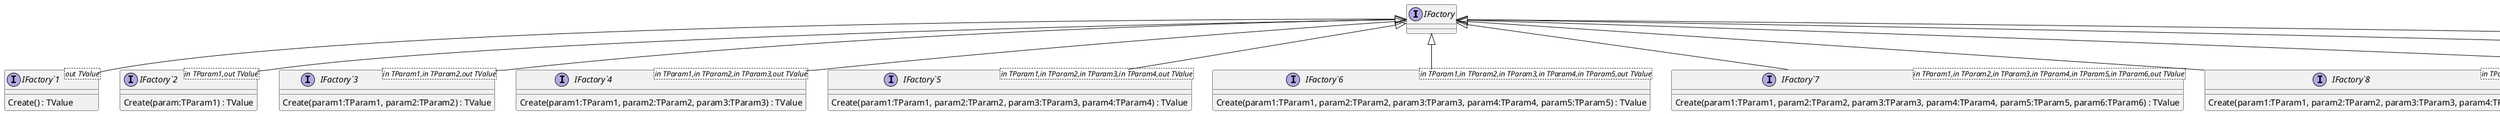@startuml
interface IFactory {
}
interface "IFactory`1"<out TValue> {
    Create() : TValue
}
interface "IFactory`2"<in TParam1,out TValue> {
    Create(param:TParam1) : TValue
}
interface "IFactory`3"<in TParam1,in TParam2,out TValue> {
    Create(param1:TParam1, param2:TParam2) : TValue
}
interface "IFactory`4"<in TParam1,in TParam2,in TParam3,out TValue> {
    Create(param1:TParam1, param2:TParam2, param3:TParam3) : TValue
}
interface "IFactory`5"<in TParam1,in TParam2,in TParam3,in TParam4,out TValue> {
    Create(param1:TParam1, param2:TParam2, param3:TParam3, param4:TParam4) : TValue
}
interface "IFactory`6"<in TParam1,in TParam2,in TParam3,in TParam4,in TParam5,out TValue> {
    Create(param1:TParam1, param2:TParam2, param3:TParam3, param4:TParam4, param5:TParam5) : TValue
}
interface "IFactory`7"<in TParam1,in TParam2,in TParam3,in TParam4,in TParam5,in TParam6,out TValue> {
    Create(param1:TParam1, param2:TParam2, param3:TParam3, param4:TParam4, param5:TParam5, param6:TParam6) : TValue
}
interface "IFactory`8"<in TParam1,in TParam2,in TParam3,in TParam4,in TParam5,in TParam6,in TParam7,out TValue> {
    Create(param1:TParam1, param2:TParam2, param3:TParam3, param4:TParam4, param5:TParam5, param6:TParam6, param7:TParam7) : TValue
}
interface "IFactory`9"<in TParam1,in TParam2,in TParam3,in TParam4,in TParam5,in TParam6,in TParam7,in TParam8,out TValue> {
    Create(param1:TParam1, param2:TParam2, param3:TParam3, param4:TParam4, param5:TParam5, param6:TParam6, param7:TParam7, param8:TParam8) : TValue
}
interface "IFactory`10"<in TParam1,in TParam2,in TParam3,in TParam4,in TParam5,in TParam6,in TParam7,in TParam8,in TParam9,out TValue> {
    Create(param1:TParam1, param2:TParam2, param3:TParam3, param4:TParam4, param5:TParam5, param6:TParam6, param7:TParam7, param8:TParam8, param9:TParam9) : TValue
}
interface "IFactory`11"<in TParam1,in TParam2,in TParam3,in TParam4,in TParam5,in TParam6,in TParam7,in TParam8,in TParam9,in TParam10,out TValue> {
    Create(param1:TParam1, param2:TParam2, param3:TParam3, param4:TParam4, param5:TParam5, param6:TParam6, param7:TParam7, param8:TParam8, param9:TParam9, param10:TParam10) : TValue
}
IFactory <|-- "IFactory`1"
IFactory <|-- "IFactory`2"
IFactory <|-- "IFactory`3"
IFactory <|-- "IFactory`4"
IFactory <|-- "IFactory`5"
IFactory <|-- "IFactory`6"
IFactory <|-- "IFactory`7"
IFactory <|-- "IFactory`8"
IFactory <|-- "IFactory`9"
IFactory <|-- "IFactory`10"
IFactory <|-- "IFactory`11"
@enduml
